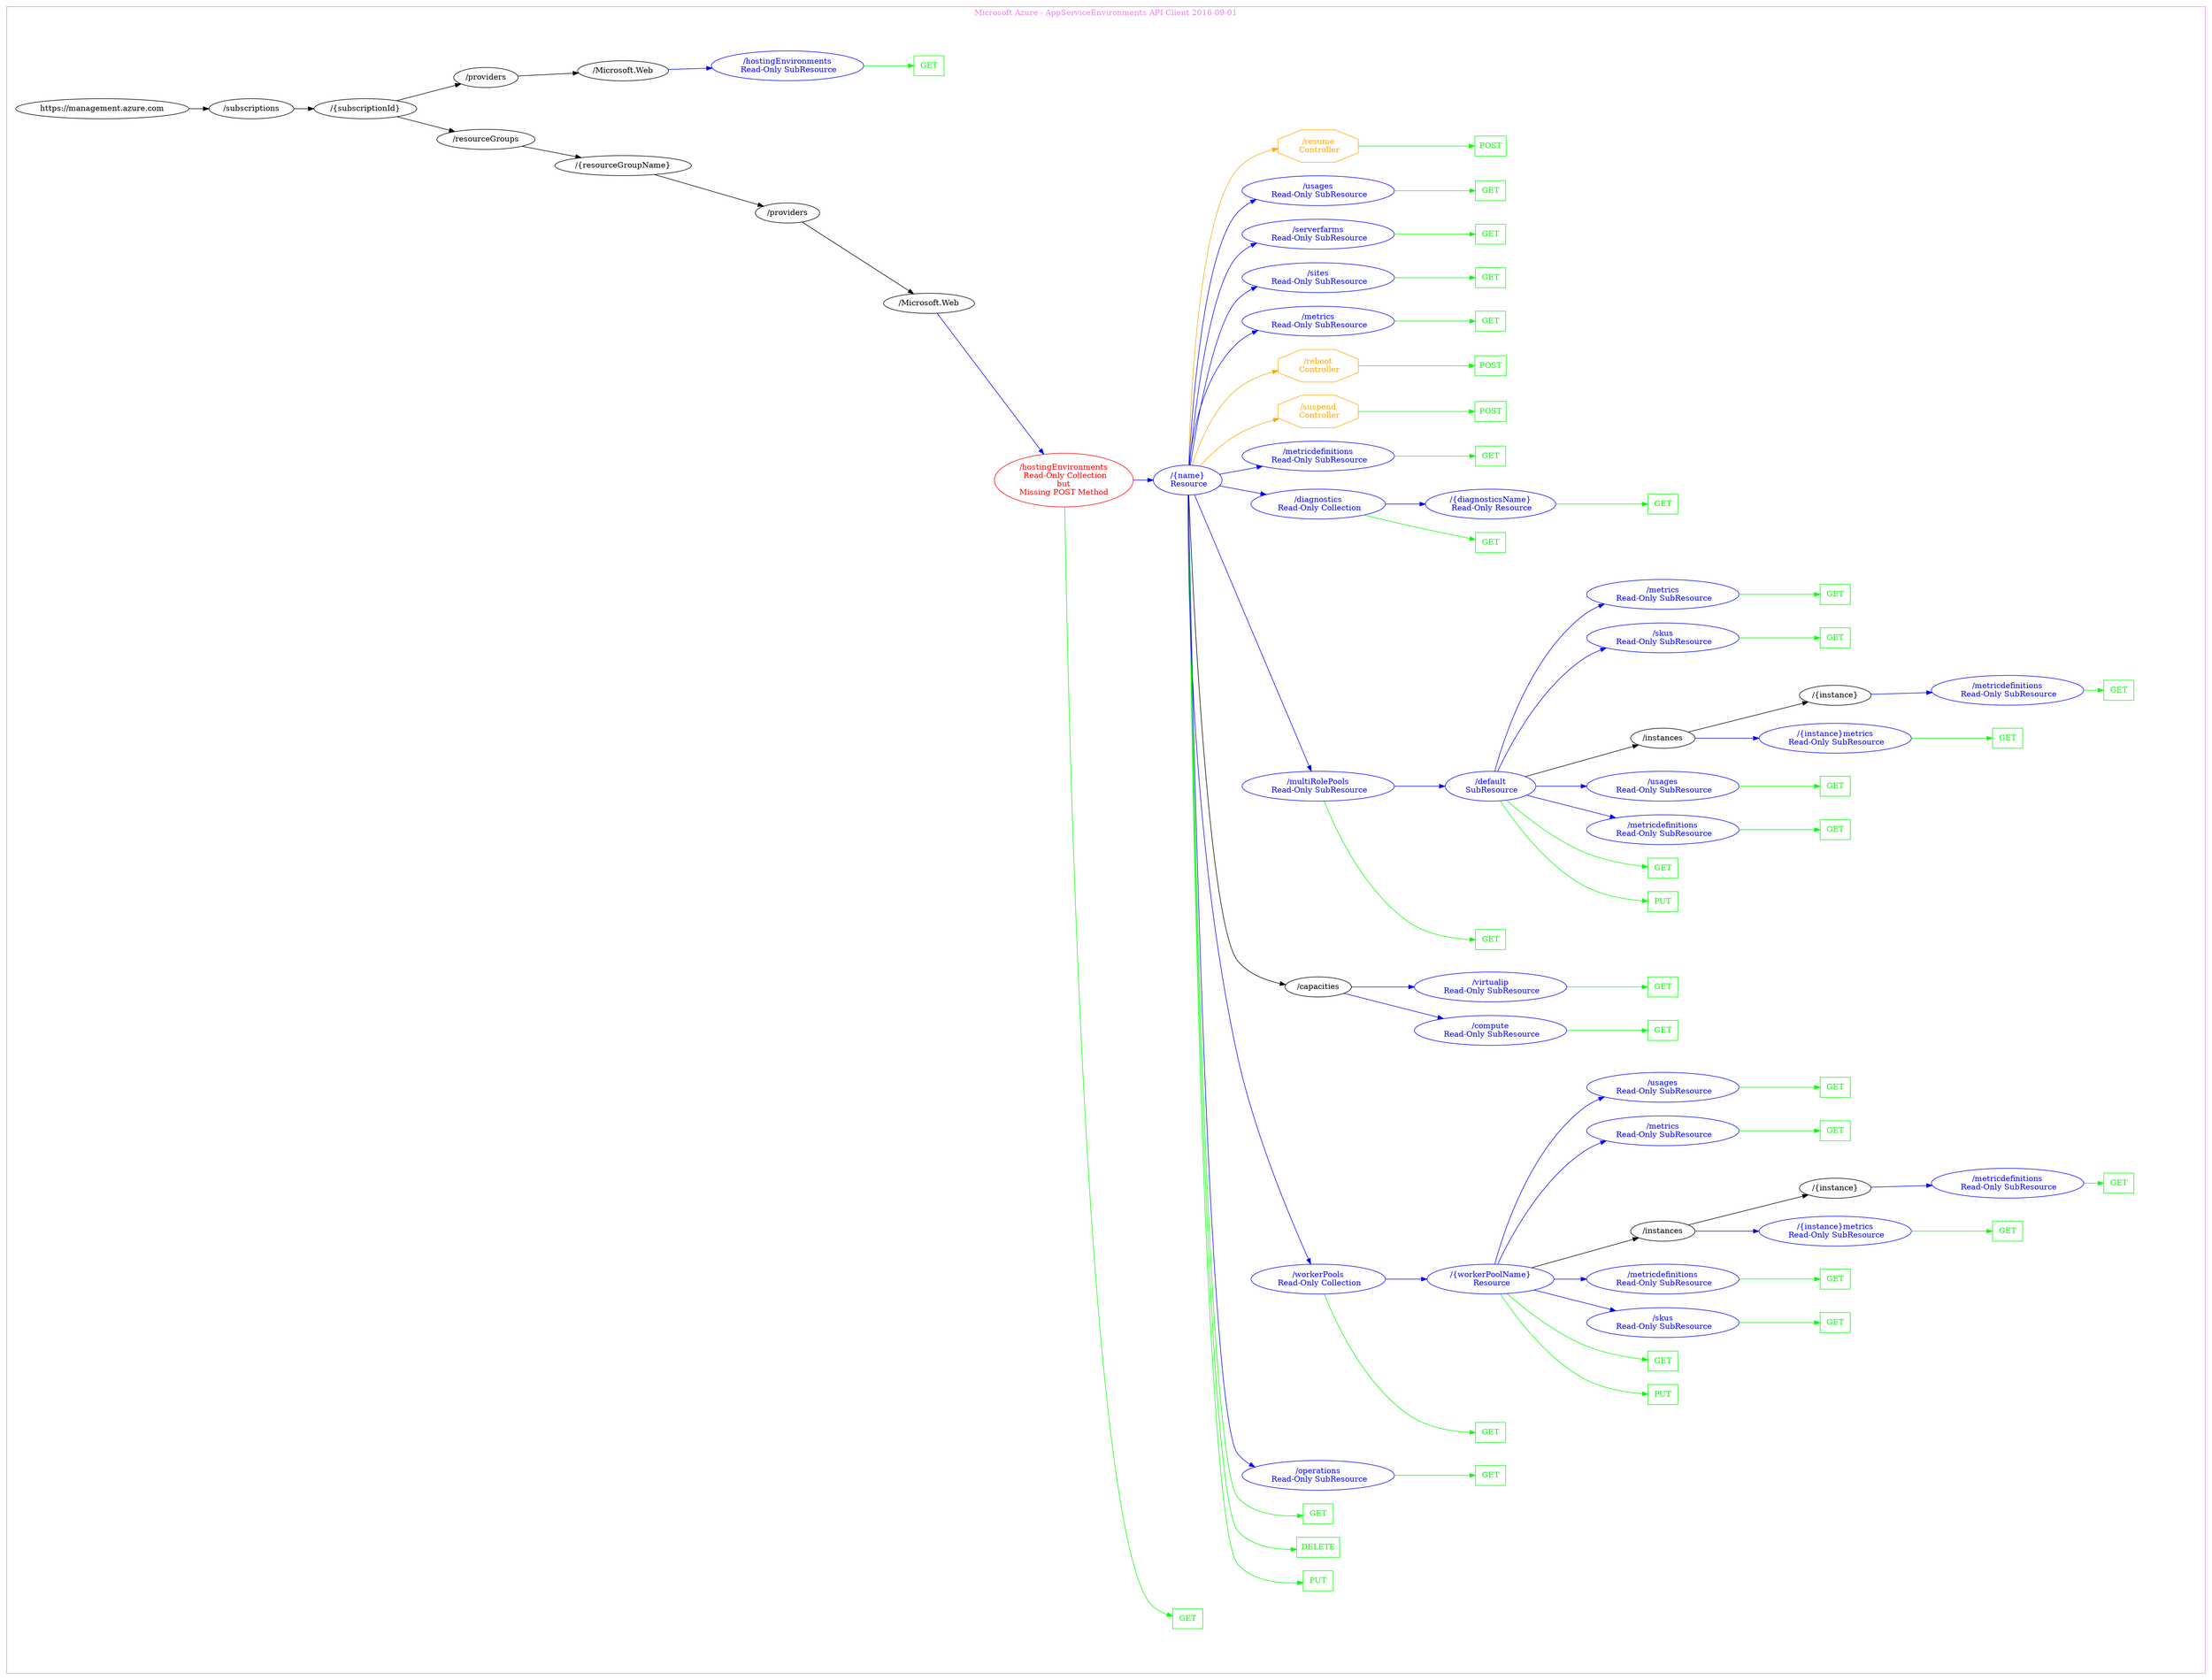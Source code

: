 digraph Cloud_Computing_REST_API {
rankdir="LR";
subgraph cluster_0 {
label="Microsoft Azure - AppServiceEnvironments API Client 2016-09-01"
color=violet
fontcolor=violet
subgraph cluster_1 {
label=""
color=white
fontcolor=white
node1 [label="https://management.azure.com", shape="ellipse", color="black", fontcolor="black"]
node1 -> node2 [color="black", fontcolor="black"]
subgraph cluster_2 {
label=""
color=white
fontcolor=white
node2 [label="/subscriptions", shape="ellipse", color="black", fontcolor="black"]
node2 -> node3 [color="black", fontcolor="black"]
subgraph cluster_3 {
label=""
color=white
fontcolor=white
node3 [label="/{subscriptionId}", shape="ellipse", color="black", fontcolor="black"]
node3 -> node4 [color="black", fontcolor="black"]
subgraph cluster_4 {
label=""
color=white
fontcolor=white
node4 [label="/resourceGroups", shape="ellipse", color="black", fontcolor="black"]
node4 -> node5 [color="black", fontcolor="black"]
subgraph cluster_5 {
label=""
color=white
fontcolor=white
node5 [label="/{resourceGroupName}", shape="ellipse", color="black", fontcolor="black"]
node5 -> node6 [color="black", fontcolor="black"]
subgraph cluster_6 {
label=""
color=white
fontcolor=white
node6 [label="/providers", shape="ellipse", color="black", fontcolor="black"]
node6 -> node7 [color="black", fontcolor="black"]
subgraph cluster_7 {
label=""
color=white
fontcolor=white
node7 [label="/Microsoft.Web", shape="ellipse", color="black", fontcolor="black"]
node7 -> node8 [color="blue", fontcolor="blue"]
subgraph cluster_8 {
label=""
color=white
fontcolor=white
node8 [label="/hostingEnvironments\n Read-Only Collection\nbut\nMissing POST Method", shape="ellipse", color="red", fontcolor="red"]
node8 -> node9 [color="green", fontcolor="green"]
subgraph cluster_9 {
label=""
color=white
fontcolor=white
node9 [label="GET", shape="box", color="green", fontcolor="green"]
}
node8 -> node10 [color="blue", fontcolor="blue"]
subgraph cluster_10 {
label=""
color=white
fontcolor=white
node10 [label="/{name}\n Resource", shape="ellipse", color="blue", fontcolor="blue"]
node10 -> node11 [color="green", fontcolor="green"]
subgraph cluster_11 {
label=""
color=white
fontcolor=white
node11 [label="PUT", shape="box", color="green", fontcolor="green"]
}
node10 -> node12 [color="green", fontcolor="green"]
subgraph cluster_12 {
label=""
color=white
fontcolor=white
node12 [label="DELETE", shape="box", color="green", fontcolor="green"]
}
node10 -> node13 [color="green", fontcolor="green"]
subgraph cluster_13 {
label=""
color=white
fontcolor=white
node13 [label="GET", shape="box", color="green", fontcolor="green"]
}
node10 -> node14 [color="blue", fontcolor="blue"]
subgraph cluster_14 {
label=""
color=white
fontcolor=white
node14 [label="/operations\n Read-Only SubResource", shape="ellipse", color="blue", fontcolor="blue"]
node14 -> node15 [color="green", fontcolor="green"]
subgraph cluster_15 {
label=""
color=white
fontcolor=white
node15 [label="GET", shape="box", color="green", fontcolor="green"]
}
}
node10 -> node16 [color="blue", fontcolor="blue"]
subgraph cluster_16 {
label=""
color=white
fontcolor=white
node16 [label="/workerPools\n Read-Only Collection", shape="ellipse", color="blue", fontcolor="blue"]
node16 -> node17 [color="green", fontcolor="green"]
subgraph cluster_17 {
label=""
color=white
fontcolor=white
node17 [label="GET", shape="box", color="green", fontcolor="green"]
}
node16 -> node18 [color="blue", fontcolor="blue"]
subgraph cluster_18 {
label=""
color=white
fontcolor=white
node18 [label="/{workerPoolName}\n Resource", shape="ellipse", color="blue", fontcolor="blue"]
node18 -> node19 [color="green", fontcolor="green"]
subgraph cluster_19 {
label=""
color=white
fontcolor=white
node19 [label="PUT", shape="box", color="green", fontcolor="green"]
}
node18 -> node20 [color="green", fontcolor="green"]
subgraph cluster_20 {
label=""
color=white
fontcolor=white
node20 [label="GET", shape="box", color="green", fontcolor="green"]
}
node18 -> node21 [color="blue", fontcolor="blue"]
subgraph cluster_21 {
label=""
color=white
fontcolor=white
node21 [label="/skus\n Read-Only SubResource", shape="ellipse", color="blue", fontcolor="blue"]
node21 -> node22 [color="green", fontcolor="green"]
subgraph cluster_22 {
label=""
color=white
fontcolor=white
node22 [label="GET", shape="box", color="green", fontcolor="green"]
}
}
node18 -> node23 [color="blue", fontcolor="blue"]
subgraph cluster_23 {
label=""
color=white
fontcolor=white
node23 [label="/metricdefinitions\n Read-Only SubResource", shape="ellipse", color="blue", fontcolor="blue"]
node23 -> node24 [color="green", fontcolor="green"]
subgraph cluster_24 {
label=""
color=white
fontcolor=white
node24 [label="GET", shape="box", color="green", fontcolor="green"]
}
}
node18 -> node25 [color="black", fontcolor="black"]
subgraph cluster_25 {
label=""
color=white
fontcolor=white
node25 [label="/instances", shape="ellipse", color="black", fontcolor="black"]
node25 -> node26 [color="blue", fontcolor="blue"]
subgraph cluster_26 {
label=""
color=white
fontcolor=white
node26 [label="/{instance}metrics\n Read-Only SubResource", shape="ellipse", color="blue", fontcolor="blue"]
node26 -> node27 [color="green", fontcolor="green"]
subgraph cluster_27 {
label=""
color=white
fontcolor=white
node27 [label="GET", shape="box", color="green", fontcolor="green"]
}
}
node25 -> node28 [color="black", fontcolor="black"]
subgraph cluster_28 {
label=""
color=white
fontcolor=white
node28 [label="/{instance}", shape="ellipse", color="black", fontcolor="black"]
node28 -> node29 [color="blue", fontcolor="blue"]
subgraph cluster_29 {
label=""
color=white
fontcolor=white
node29 [label="/metricdefinitions\n Read-Only SubResource", shape="ellipse", color="blue", fontcolor="blue"]
node29 -> node30 [color="green", fontcolor="green"]
subgraph cluster_30 {
label=""
color=white
fontcolor=white
node30 [label="GET", shape="box", color="green", fontcolor="green"]
}
}
}
}
node18 -> node31 [color="blue", fontcolor="blue"]
subgraph cluster_31 {
label=""
color=white
fontcolor=white
node31 [label="/metrics\n Read-Only SubResource", shape="ellipse", color="blue", fontcolor="blue"]
node31 -> node32 [color="green", fontcolor="green"]
subgraph cluster_32 {
label=""
color=white
fontcolor=white
node32 [label="GET", shape="box", color="green", fontcolor="green"]
}
}
node18 -> node33 [color="blue", fontcolor="blue"]
subgraph cluster_33 {
label=""
color=white
fontcolor=white
node33 [label="/usages\n Read-Only SubResource", shape="ellipse", color="blue", fontcolor="blue"]
node33 -> node34 [color="green", fontcolor="green"]
subgraph cluster_34 {
label=""
color=white
fontcolor=white
node34 [label="GET", shape="box", color="green", fontcolor="green"]
}
}
}
}
node10 -> node35 [color="black", fontcolor="black"]
subgraph cluster_35 {
label=""
color=white
fontcolor=white
node35 [label="/capacities", shape="ellipse", color="black", fontcolor="black"]
node35 -> node36 [color="blue", fontcolor="blue"]
subgraph cluster_36 {
label=""
color=white
fontcolor=white
node36 [label="/compute\n Read-Only SubResource", shape="ellipse", color="blue", fontcolor="blue"]
node36 -> node37 [color="green", fontcolor="green"]
subgraph cluster_37 {
label=""
color=white
fontcolor=white
node37 [label="GET", shape="box", color="green", fontcolor="green"]
}
}
node35 -> node38 [color="blue", fontcolor="blue"]
subgraph cluster_38 {
label=""
color=white
fontcolor=white
node38 [label="/virtualip\n Read-Only SubResource", shape="ellipse", color="blue", fontcolor="blue"]
node38 -> node39 [color="green", fontcolor="green"]
subgraph cluster_39 {
label=""
color=white
fontcolor=white
node39 [label="GET", shape="box", color="green", fontcolor="green"]
}
}
}
node10 -> node40 [color="blue", fontcolor="blue"]
subgraph cluster_40 {
label=""
color=white
fontcolor=white
node40 [label="/multiRolePools\n Read-Only SubResource", shape="ellipse", color="blue", fontcolor="blue"]
node40 -> node41 [color="green", fontcolor="green"]
subgraph cluster_41 {
label=""
color=white
fontcolor=white
node41 [label="GET", shape="box", color="green", fontcolor="green"]
}
node40 -> node42 [color="blue", fontcolor="blue"]
subgraph cluster_42 {
label=""
color=white
fontcolor=white
node42 [label="/default\n SubResource", shape="ellipse", color="blue", fontcolor="blue"]
node42 -> node43 [color="green", fontcolor="green"]
subgraph cluster_43 {
label=""
color=white
fontcolor=white
node43 [label="PUT", shape="box", color="green", fontcolor="green"]
}
node42 -> node44 [color="green", fontcolor="green"]
subgraph cluster_44 {
label=""
color=white
fontcolor=white
node44 [label="GET", shape="box", color="green", fontcolor="green"]
}
node42 -> node45 [color="blue", fontcolor="blue"]
subgraph cluster_45 {
label=""
color=white
fontcolor=white
node45 [label="/metricdefinitions\n Read-Only SubResource", shape="ellipse", color="blue", fontcolor="blue"]
node45 -> node46 [color="green", fontcolor="green"]
subgraph cluster_46 {
label=""
color=white
fontcolor=white
node46 [label="GET", shape="box", color="green", fontcolor="green"]
}
}
node42 -> node47 [color="blue", fontcolor="blue"]
subgraph cluster_47 {
label=""
color=white
fontcolor=white
node47 [label="/usages\n Read-Only SubResource", shape="ellipse", color="blue", fontcolor="blue"]
node47 -> node48 [color="green", fontcolor="green"]
subgraph cluster_48 {
label=""
color=white
fontcolor=white
node48 [label="GET", shape="box", color="green", fontcolor="green"]
}
}
node42 -> node49 [color="black", fontcolor="black"]
subgraph cluster_49 {
label=""
color=white
fontcolor=white
node49 [label="/instances", shape="ellipse", color="black", fontcolor="black"]
node49 -> node50 [color="blue", fontcolor="blue"]
subgraph cluster_50 {
label=""
color=white
fontcolor=white
node50 [label="/{instance}metrics\n Read-Only SubResource", shape="ellipse", color="blue", fontcolor="blue"]
node50 -> node51 [color="green", fontcolor="green"]
subgraph cluster_51 {
label=""
color=white
fontcolor=white
node51 [label="GET", shape="box", color="green", fontcolor="green"]
}
}
node49 -> node52 [color="black", fontcolor="black"]
subgraph cluster_52 {
label=""
color=white
fontcolor=white
node52 [label="/{instance}", shape="ellipse", color="black", fontcolor="black"]
node52 -> node53 [color="blue", fontcolor="blue"]
subgraph cluster_53 {
label=""
color=white
fontcolor=white
node53 [label="/metricdefinitions\n Read-Only SubResource", shape="ellipse", color="blue", fontcolor="blue"]
node53 -> node54 [color="green", fontcolor="green"]
subgraph cluster_54 {
label=""
color=white
fontcolor=white
node54 [label="GET", shape="box", color="green", fontcolor="green"]
}
}
}
}
node42 -> node55 [color="blue", fontcolor="blue"]
subgraph cluster_55 {
label=""
color=white
fontcolor=white
node55 [label="/skus\n Read-Only SubResource", shape="ellipse", color="blue", fontcolor="blue"]
node55 -> node56 [color="green", fontcolor="green"]
subgraph cluster_56 {
label=""
color=white
fontcolor=white
node56 [label="GET", shape="box", color="green", fontcolor="green"]
}
}
node42 -> node57 [color="blue", fontcolor="blue"]
subgraph cluster_57 {
label=""
color=white
fontcolor=white
node57 [label="/metrics\n Read-Only SubResource", shape="ellipse", color="blue", fontcolor="blue"]
node57 -> node58 [color="green", fontcolor="green"]
subgraph cluster_58 {
label=""
color=white
fontcolor=white
node58 [label="GET", shape="box", color="green", fontcolor="green"]
}
}
}
}
node10 -> node59 [color="blue", fontcolor="blue"]
subgraph cluster_59 {
label=""
color=white
fontcolor=white
node59 [label="/diagnostics\n Read-Only Collection", shape="ellipse", color="blue", fontcolor="blue"]
node59 -> node60 [color="green", fontcolor="green"]
subgraph cluster_60 {
label=""
color=white
fontcolor=white
node60 [label="GET", shape="box", color="green", fontcolor="green"]
}
node59 -> node61 [color="blue", fontcolor="blue"]
subgraph cluster_61 {
label=""
color=white
fontcolor=white
node61 [label="/{diagnosticsName}\n Read-Only Resource", shape="ellipse", color="blue", fontcolor="blue"]
node61 -> node62 [color="green", fontcolor="green"]
subgraph cluster_62 {
label=""
color=white
fontcolor=white
node62 [label="GET", shape="box", color="green", fontcolor="green"]
}
}
}
node10 -> node63 [color="blue", fontcolor="blue"]
subgraph cluster_63 {
label=""
color=white
fontcolor=white
node63 [label="/metricdefinitions\n Read-Only SubResource", shape="ellipse", color="blue", fontcolor="blue"]
node63 -> node64 [color="green", fontcolor="green"]
subgraph cluster_64 {
label=""
color=white
fontcolor=white
node64 [label="GET", shape="box", color="green", fontcolor="green"]
}
}
node10 -> node65 [color="orange", fontcolor="orange"]
subgraph cluster_65 {
label=""
color=white
fontcolor=white
node65 [label="/suspend\n Controller", shape="octagon", color="orange", fontcolor="orange"]
node65 -> node66 [color="green", fontcolor="green"]
subgraph cluster_66 {
label=""
color=white
fontcolor=white
node66 [label="POST", shape="box", color="green", fontcolor="green"]
}
}
node10 -> node67 [color="orange", fontcolor="orange"]
subgraph cluster_67 {
label=""
color=white
fontcolor=white
node67 [label="/reboot\n Controller", shape="octagon", color="orange", fontcolor="orange"]
node67 -> node68 [color="green", fontcolor="green"]
subgraph cluster_68 {
label=""
color=white
fontcolor=white
node68 [label="POST", shape="box", color="green", fontcolor="green"]
}
}
node10 -> node69 [color="blue", fontcolor="blue"]
subgraph cluster_69 {
label=""
color=white
fontcolor=white
node69 [label="/metrics\n Read-Only SubResource", shape="ellipse", color="blue", fontcolor="blue"]
node69 -> node70 [color="green", fontcolor="green"]
subgraph cluster_70 {
label=""
color=white
fontcolor=white
node70 [label="GET", shape="box", color="green", fontcolor="green"]
}
}
node10 -> node71 [color="blue", fontcolor="blue"]
subgraph cluster_71 {
label=""
color=white
fontcolor=white
node71 [label="/sites\n Read-Only SubResource", shape="ellipse", color="blue", fontcolor="blue"]
node71 -> node72 [color="green", fontcolor="green"]
subgraph cluster_72 {
label=""
color=white
fontcolor=white
node72 [label="GET", shape="box", color="green", fontcolor="green"]
}
}
node10 -> node73 [color="blue", fontcolor="blue"]
subgraph cluster_73 {
label=""
color=white
fontcolor=white
node73 [label="/serverfarms\n Read-Only SubResource", shape="ellipse", color="blue", fontcolor="blue"]
node73 -> node74 [color="green", fontcolor="green"]
subgraph cluster_74 {
label=""
color=white
fontcolor=white
node74 [label="GET", shape="box", color="green", fontcolor="green"]
}
}
node10 -> node75 [color="blue", fontcolor="blue"]
subgraph cluster_75 {
label=""
color=white
fontcolor=white
node75 [label="/usages\n Read-Only SubResource", shape="ellipse", color="blue", fontcolor="blue"]
node75 -> node76 [color="green", fontcolor="green"]
subgraph cluster_76 {
label=""
color=white
fontcolor=white
node76 [label="GET", shape="box", color="green", fontcolor="green"]
}
}
node10 -> node77 [color="orange", fontcolor="orange"]
subgraph cluster_77 {
label=""
color=white
fontcolor=white
node77 [label="/resume\n Controller", shape="octagon", color="orange", fontcolor="orange"]
node77 -> node78 [color="green", fontcolor="green"]
subgraph cluster_78 {
label=""
color=white
fontcolor=white
node78 [label="POST", shape="box", color="green", fontcolor="green"]
}
}
}
}
}
}
}
}
node3 -> node79 [color="black", fontcolor="black"]
subgraph cluster_79 {
label=""
color=white
fontcolor=white
node79 [label="/providers", shape="ellipse", color="black", fontcolor="black"]
node79 -> node80 [color="black", fontcolor="black"]
subgraph cluster_80 {
label=""
color=white
fontcolor=white
node80 [label="/Microsoft.Web", shape="ellipse", color="black", fontcolor="black"]
node80 -> node81 [color="blue", fontcolor="blue"]
subgraph cluster_81 {
label=""
color=white
fontcolor=white
node81 [label="/hostingEnvironments\n Read-Only SubResource", shape="ellipse", color="blue", fontcolor="blue"]
node81 -> node82 [color="green", fontcolor="green"]
subgraph cluster_82 {
label=""
color=white
fontcolor=white
node82 [label="GET", shape="box", color="green", fontcolor="green"]
}
}
}
}
}
}
}
}
}
